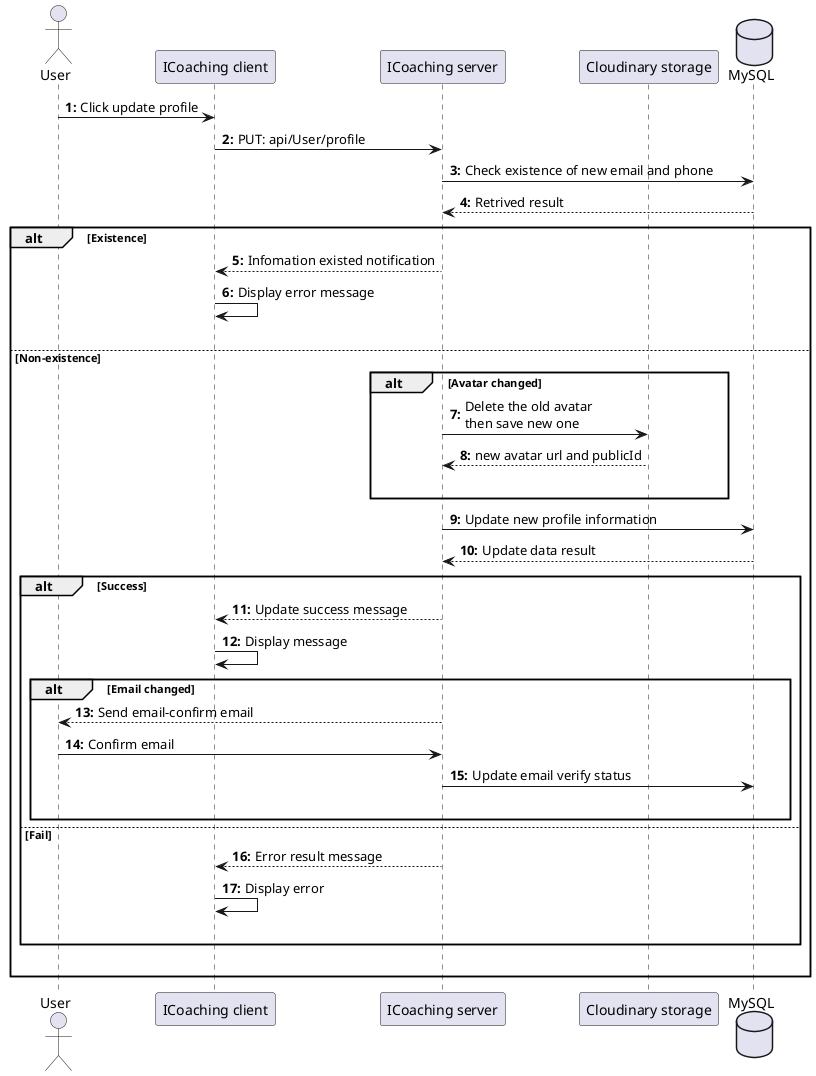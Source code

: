 @startuml UpdateProfile
actor User as user
participant "ICoaching client" as client
participant "ICoaching server" as server 
participant "Cloudinary storage" as imgCloud
database "MySQL" as db

autonumber "<b>0:"

user -> client : Click update profile
client -> server : PUT: api/User/profile
server -> db : Check existence of new email and phone
db --> server : Retrived result

alt Existence
    server --> client : Infomation existed notification
    client -> client : Display error message 
    |||
else Non-existence

    alt Avatar changed
        server -> imgCloud : Delete the old avatar\nthen save new one
        imgCloud --> server : new avatar url and publicId
        |||
    end

    server -> db : Update new profile information
    db --> server : Update data result

    alt Success
        server --> client : Update success message
        client -> client : Display message

        alt Email changed
            server --> user : Send email-confirm email
            user -> server : Confirm email
            server -> db : Update email verify status
            |||
        end

    else Fail
        server --> client : Error result message
        client -> client : Display error
        |||
    end

    |||
end 
@enduml